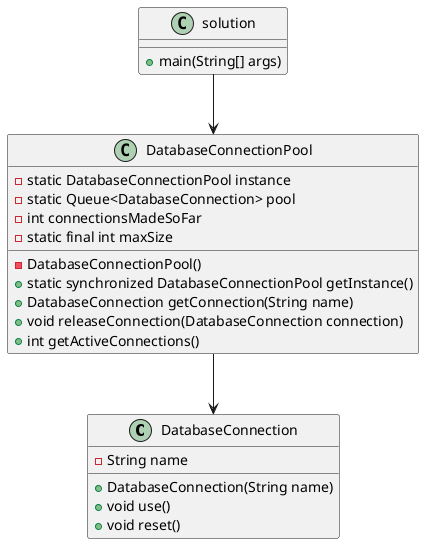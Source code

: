  @startuml
class DatabaseConnection {
    - String name
    + DatabaseConnection(String name)
    + void use()
    + void reset()
}

class DatabaseConnectionPool {
    - static DatabaseConnectionPool instance
    - static Queue<DatabaseConnection> pool
    - int connectionsMadeSoFar
    - static final int maxSize
    - DatabaseConnectionPool()
    + static synchronized DatabaseConnectionPool getInstance()
    + DatabaseConnection getConnection(String name)
    + void releaseConnection(DatabaseConnection connection)
    + int getActiveConnections()
}

class solution {
    + main(String[] args)
}

solution --> DatabaseConnectionPool
DatabaseConnectionPool --> DatabaseConnection

@enduml

